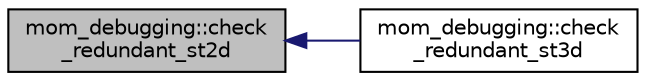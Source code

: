digraph "mom_debugging::check_redundant_st2d"
{
 // INTERACTIVE_SVG=YES
  edge [fontname="Helvetica",fontsize="10",labelfontname="Helvetica",labelfontsize="10"];
  node [fontname="Helvetica",fontsize="10",shape=record];
  rankdir="LR";
  Node16 [label="mom_debugging::check\l_redundant_st2d",height=0.2,width=0.4,color="black", fillcolor="grey75", style="filled", fontcolor="black"];
  Node16 -> Node17 [dir="back",color="midnightblue",fontsize="10",style="solid",fontname="Helvetica"];
  Node17 [label="mom_debugging::check\l_redundant_st3d",height=0.2,width=0.4,color="black", fillcolor="white", style="filled",URL="$namespacemom__debugging.html#a8afdb938cede34a10ea0838339b05654"];
}
